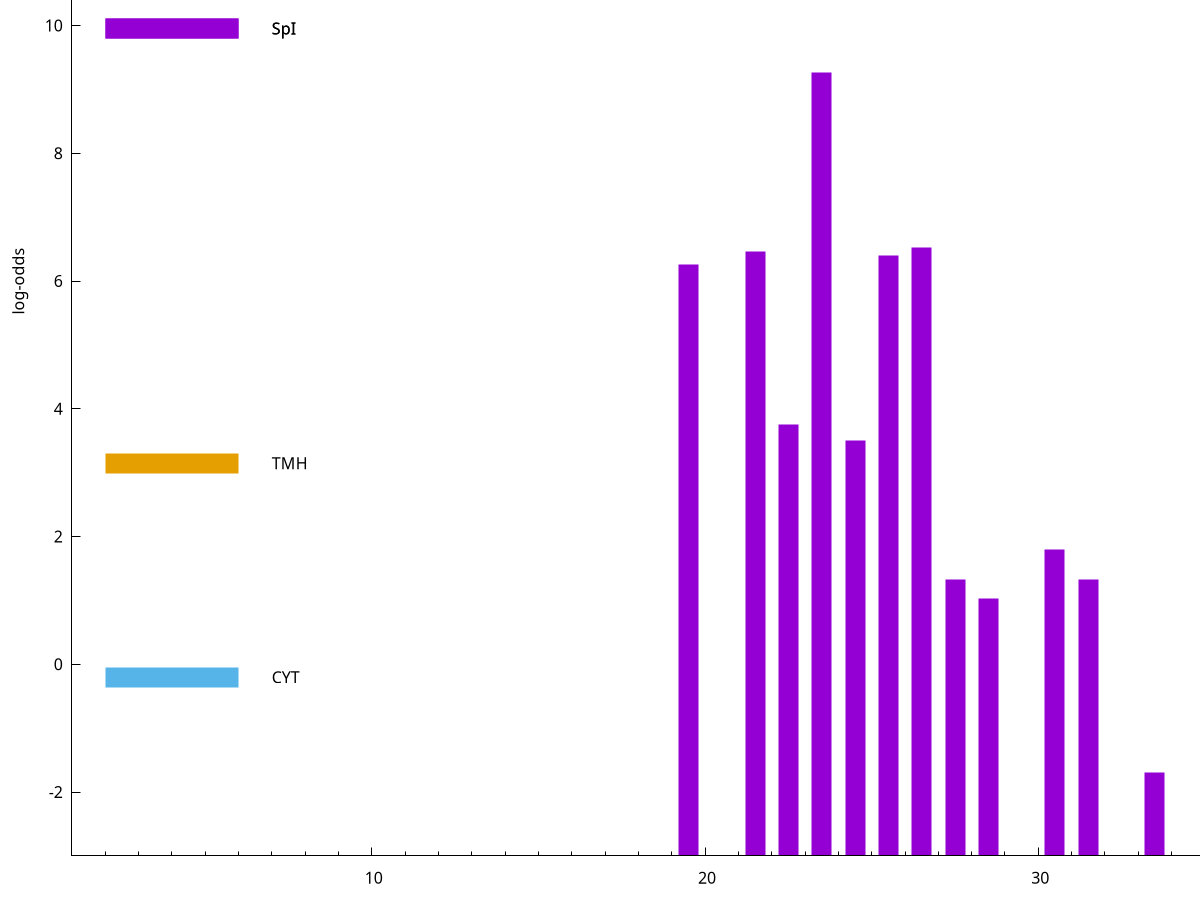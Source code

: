 set title "LipoP predictions for SRR4017925.gff"
set size 2., 1.4
set xrange [1:70] 
set mxtics 10
set yrange [-3:15]
set y2range [0:18]
set ylabel "log-odds"
set term postscript eps color solid "Helvetica" 30
set output "SRR4017925.gff65.eps"
set arrow from 2,9.95505 to 6,9.95505 nohead lt 1 lw 20
set label "SpI" at 7,9.95505
set arrow from 2,3.14801 to 6,3.14801 nohead lt 4 lw 20
set label "TMH" at 7,3.14801
set arrow from 2,-0.200913 to 6,-0.200913 nohead lt 3 lw 20
set label "CYT" at 7,-0.200913
set arrow from 2,9.95505 to 6,9.95505 nohead lt 1 lw 20
set label "SpI" at 7,9.95505
# NOTE: The scores below are the log-odds scores with the threshold
# NOTE: subtracted (a hack to make gnuplot make the histogram all
# NOTE: look nice).
plot "-" axes x1y2 title "" with impulses lt 1 lw 20
23.500000 12.267000
26.500000 9.521630
21.500000 9.456370
25.500000 9.397300
19.500000 9.260160
22.500000 6.753860
24.500000 6.497340
30.500000 4.801950
27.500000 4.331110
31.500000 4.328560
28.500000 4.033960
33.500000 1.305100
e
exit
